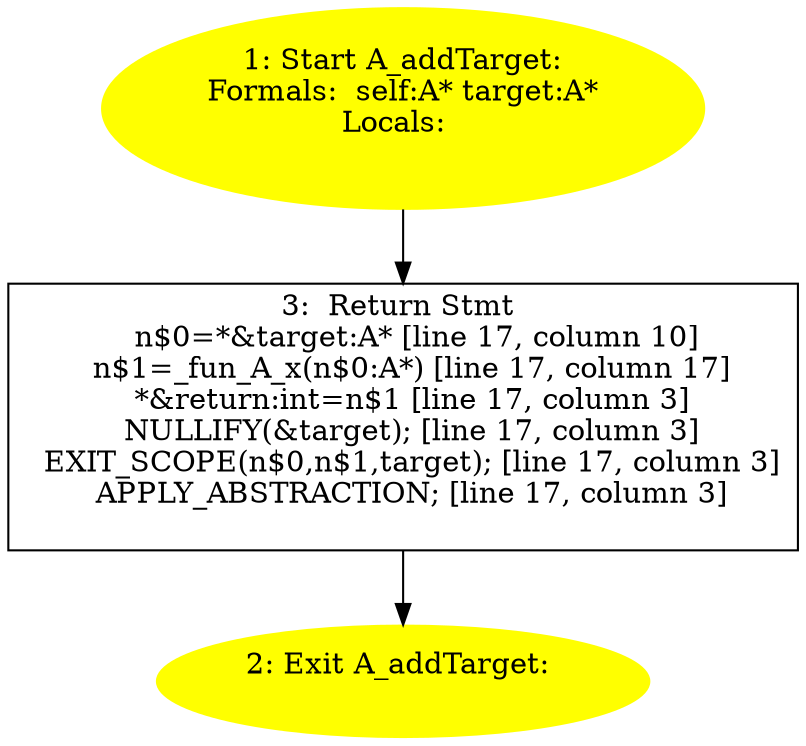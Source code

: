 /* @generated */
digraph cfg {
"addTarget:#A(class A)#instance.ca26ddd02ac11fb266531b38b6edef27_1" [label="1: Start A_addTarget:\nFormals:  self:A* target:A*\nLocals:  \n  " color=yellow style=filled]
	

	 "addTarget:#A(class A)#instance.ca26ddd02ac11fb266531b38b6edef27_1" -> "addTarget:#A(class A)#instance.ca26ddd02ac11fb266531b38b6edef27_3" ;
"addTarget:#A(class A)#instance.ca26ddd02ac11fb266531b38b6edef27_2" [label="2: Exit A_addTarget: \n  " color=yellow style=filled]
	

"addTarget:#A(class A)#instance.ca26ddd02ac11fb266531b38b6edef27_3" [label="3:  Return Stmt \n   n$0=*&target:A* [line 17, column 10]\n  n$1=_fun_A_x(n$0:A*) [line 17, column 17]\n  *&return:int=n$1 [line 17, column 3]\n  NULLIFY(&target); [line 17, column 3]\n  EXIT_SCOPE(n$0,n$1,target); [line 17, column 3]\n  APPLY_ABSTRACTION; [line 17, column 3]\n " shape="box"]
	

	 "addTarget:#A(class A)#instance.ca26ddd02ac11fb266531b38b6edef27_3" -> "addTarget:#A(class A)#instance.ca26ddd02ac11fb266531b38b6edef27_2" ;
}
